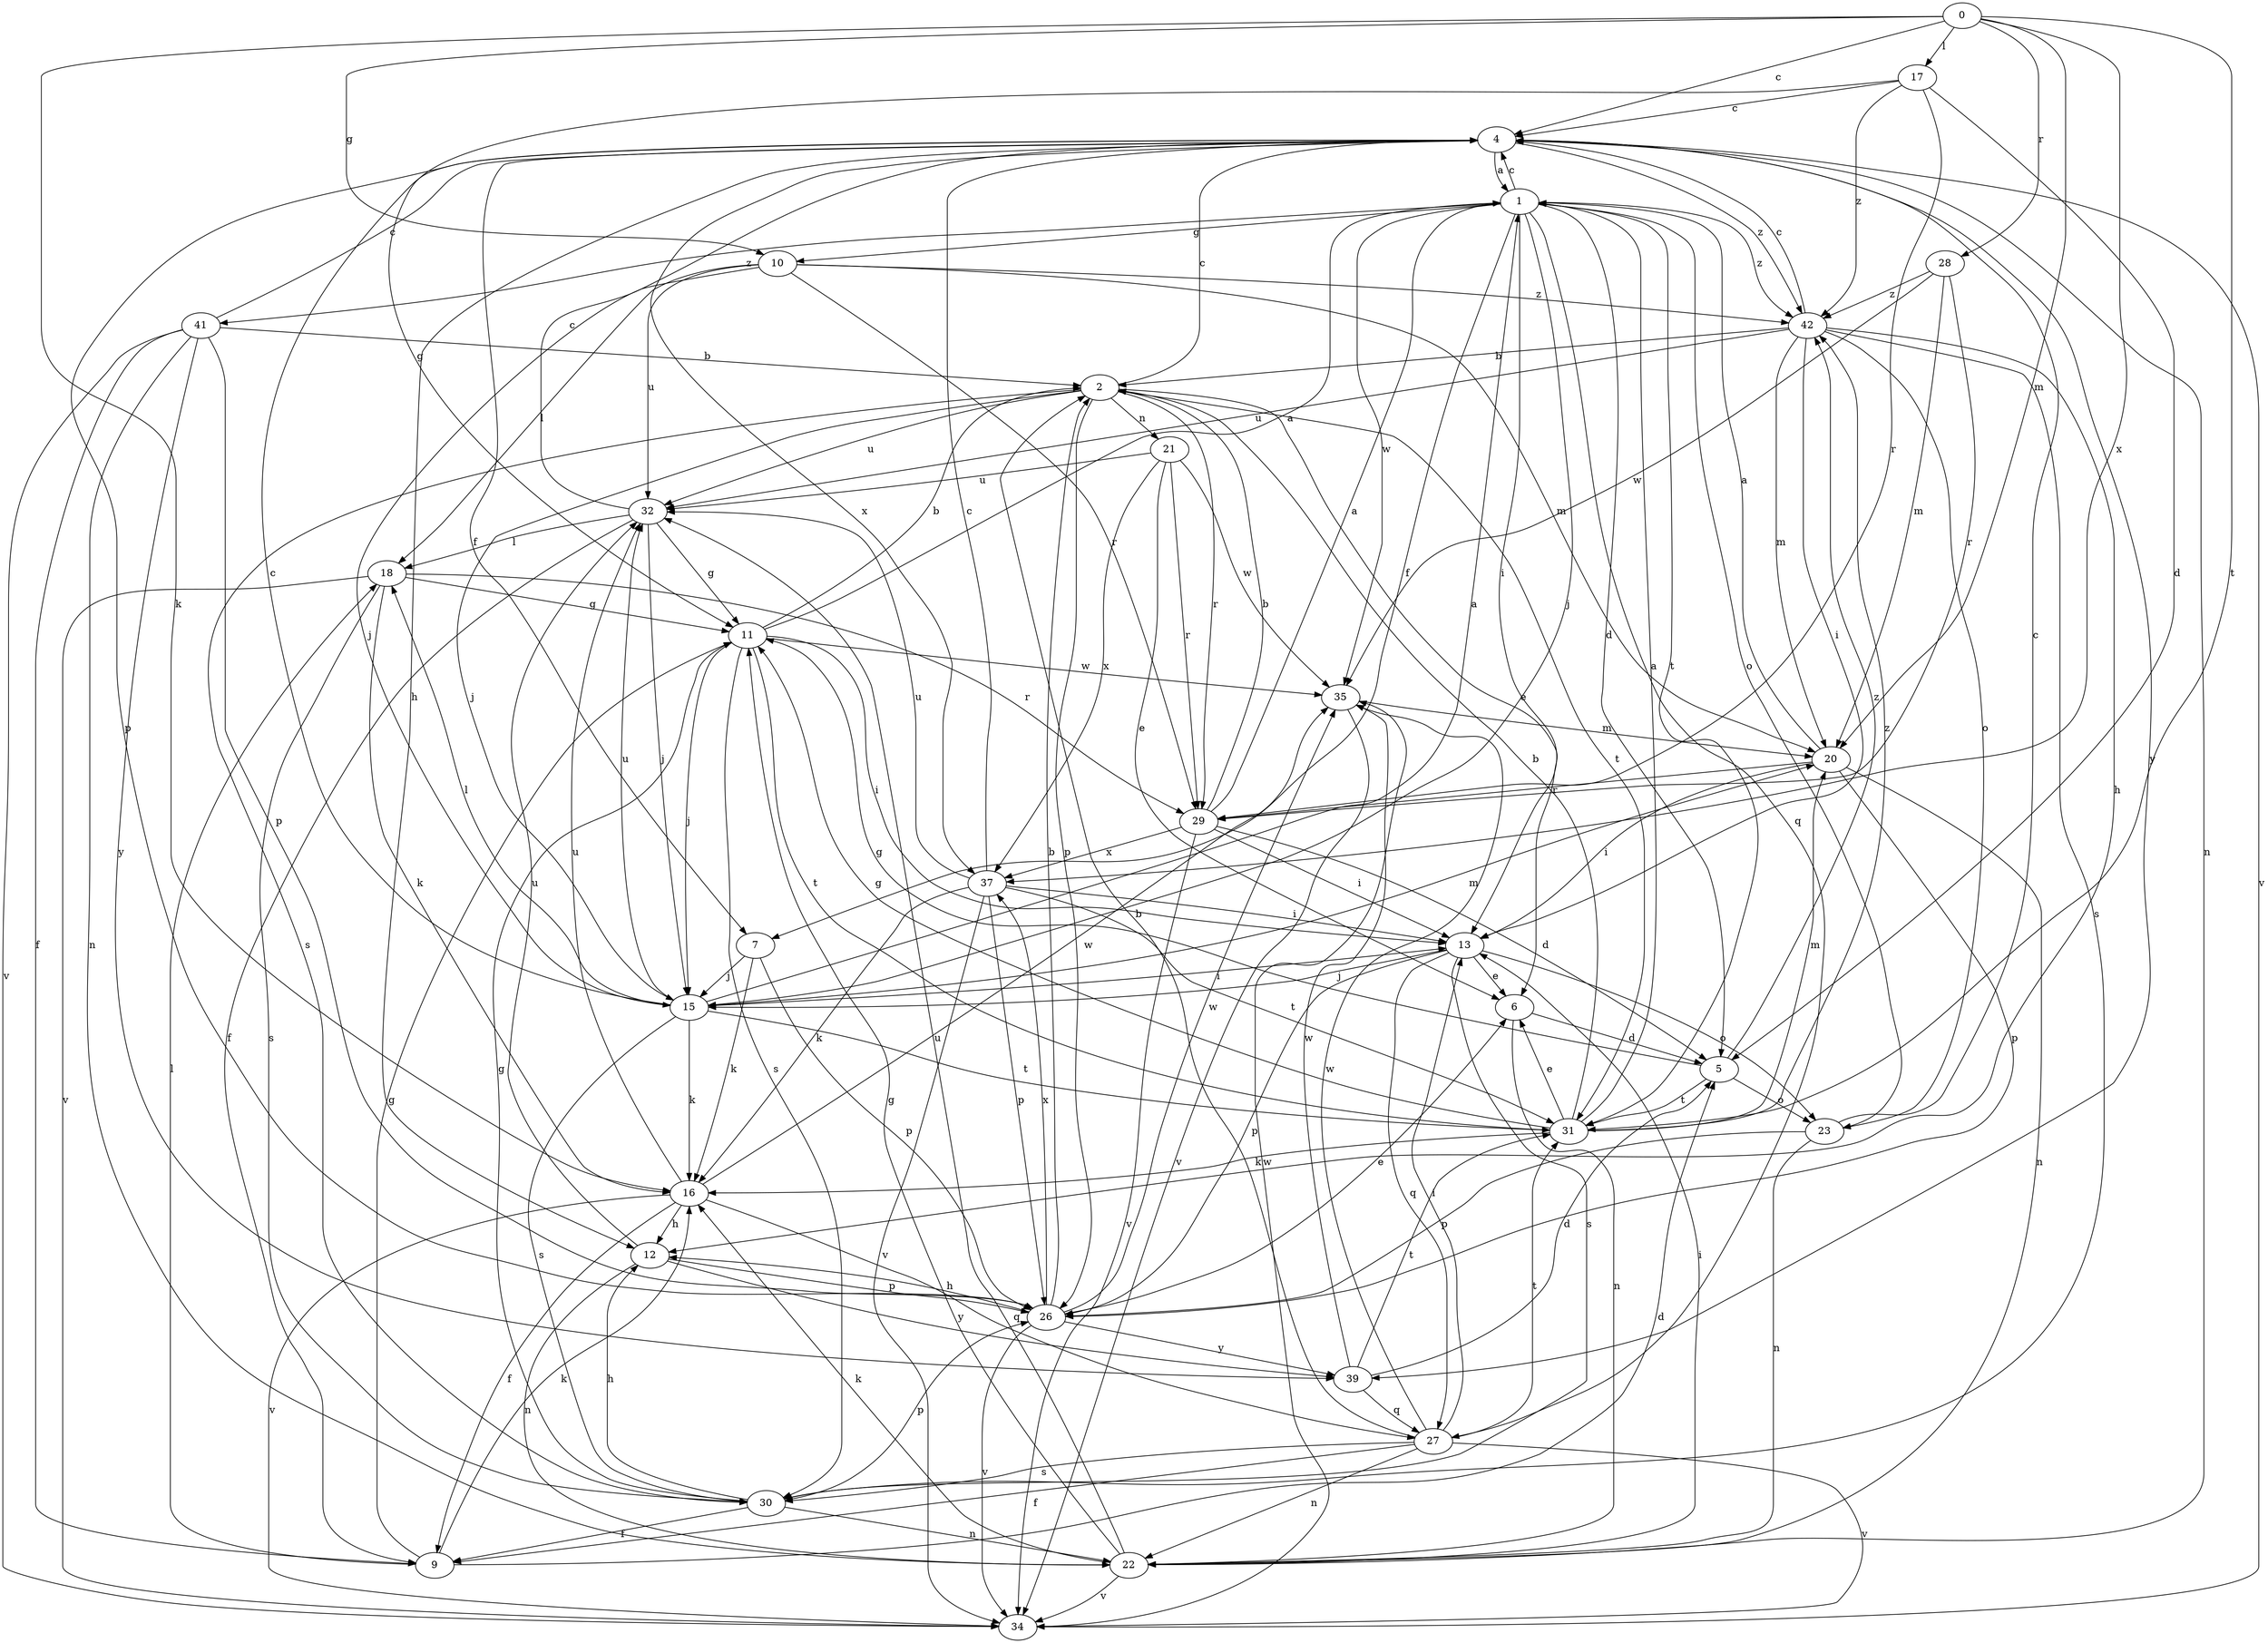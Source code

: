 strict digraph  {
0;
1;
2;
4;
5;
6;
7;
9;
10;
11;
12;
13;
15;
16;
17;
18;
20;
21;
22;
23;
26;
27;
28;
29;
30;
31;
32;
34;
35;
37;
39;
41;
42;
0 -> 4  [label=c];
0 -> 10  [label=g];
0 -> 16  [label=k];
0 -> 17  [label=l];
0 -> 20  [label=m];
0 -> 28  [label=r];
0 -> 31  [label=t];
0 -> 37  [label=x];
1 -> 4  [label=c];
1 -> 5  [label=d];
1 -> 7  [label=f];
1 -> 10  [label=g];
1 -> 13  [label=i];
1 -> 15  [label=j];
1 -> 23  [label=o];
1 -> 27  [label=q];
1 -> 31  [label=t];
1 -> 35  [label=w];
1 -> 41  [label=z];
1 -> 42  [label=z];
2 -> 4  [label=c];
2 -> 6  [label=e];
2 -> 15  [label=j];
2 -> 21  [label=n];
2 -> 26  [label=p];
2 -> 29  [label=r];
2 -> 30  [label=s];
2 -> 31  [label=t];
2 -> 32  [label=u];
4 -> 1  [label=a];
4 -> 7  [label=f];
4 -> 12  [label=h];
4 -> 22  [label=n];
4 -> 26  [label=p];
4 -> 34  [label=v];
4 -> 37  [label=x];
4 -> 39  [label=y];
4 -> 42  [label=z];
5 -> 11  [label=g];
5 -> 23  [label=o];
5 -> 31  [label=t];
5 -> 42  [label=z];
6 -> 5  [label=d];
6 -> 22  [label=n];
7 -> 15  [label=j];
7 -> 16  [label=k];
7 -> 26  [label=p];
9 -> 5  [label=d];
9 -> 11  [label=g];
9 -> 16  [label=k];
9 -> 18  [label=l];
10 -> 15  [label=j];
10 -> 18  [label=l];
10 -> 20  [label=m];
10 -> 29  [label=r];
10 -> 32  [label=u];
10 -> 42  [label=z];
11 -> 1  [label=a];
11 -> 2  [label=b];
11 -> 13  [label=i];
11 -> 15  [label=j];
11 -> 30  [label=s];
11 -> 31  [label=t];
11 -> 35  [label=w];
12 -> 22  [label=n];
12 -> 26  [label=p];
12 -> 32  [label=u];
12 -> 39  [label=y];
13 -> 6  [label=e];
13 -> 15  [label=j];
13 -> 23  [label=o];
13 -> 26  [label=p];
13 -> 27  [label=q];
13 -> 30  [label=s];
15 -> 1  [label=a];
15 -> 4  [label=c];
15 -> 13  [label=i];
15 -> 16  [label=k];
15 -> 18  [label=l];
15 -> 20  [label=m];
15 -> 30  [label=s];
15 -> 31  [label=t];
15 -> 32  [label=u];
16 -> 9  [label=f];
16 -> 12  [label=h];
16 -> 27  [label=q];
16 -> 32  [label=u];
16 -> 34  [label=v];
16 -> 35  [label=w];
17 -> 4  [label=c];
17 -> 5  [label=d];
17 -> 11  [label=g];
17 -> 29  [label=r];
17 -> 42  [label=z];
18 -> 11  [label=g];
18 -> 16  [label=k];
18 -> 29  [label=r];
18 -> 30  [label=s];
18 -> 34  [label=v];
20 -> 1  [label=a];
20 -> 13  [label=i];
20 -> 22  [label=n];
20 -> 26  [label=p];
20 -> 29  [label=r];
21 -> 6  [label=e];
21 -> 29  [label=r];
21 -> 32  [label=u];
21 -> 35  [label=w];
21 -> 37  [label=x];
22 -> 11  [label=g];
22 -> 13  [label=i];
22 -> 16  [label=k];
22 -> 32  [label=u];
22 -> 34  [label=v];
23 -> 4  [label=c];
23 -> 22  [label=n];
23 -> 26  [label=p];
26 -> 2  [label=b];
26 -> 6  [label=e];
26 -> 12  [label=h];
26 -> 34  [label=v];
26 -> 35  [label=w];
26 -> 37  [label=x];
26 -> 39  [label=y];
27 -> 2  [label=b];
27 -> 9  [label=f];
27 -> 13  [label=i];
27 -> 22  [label=n];
27 -> 30  [label=s];
27 -> 31  [label=t];
27 -> 34  [label=v];
27 -> 35  [label=w];
28 -> 20  [label=m];
28 -> 29  [label=r];
28 -> 35  [label=w];
28 -> 42  [label=z];
29 -> 1  [label=a];
29 -> 2  [label=b];
29 -> 5  [label=d];
29 -> 13  [label=i];
29 -> 34  [label=v];
29 -> 37  [label=x];
30 -> 9  [label=f];
30 -> 11  [label=g];
30 -> 12  [label=h];
30 -> 22  [label=n];
30 -> 26  [label=p];
31 -> 1  [label=a];
31 -> 2  [label=b];
31 -> 6  [label=e];
31 -> 11  [label=g];
31 -> 16  [label=k];
31 -> 20  [label=m];
31 -> 42  [label=z];
32 -> 4  [label=c];
32 -> 9  [label=f];
32 -> 11  [label=g];
32 -> 15  [label=j];
32 -> 18  [label=l];
34 -> 35  [label=w];
35 -> 20  [label=m];
35 -> 34  [label=v];
37 -> 4  [label=c];
37 -> 13  [label=i];
37 -> 16  [label=k];
37 -> 26  [label=p];
37 -> 31  [label=t];
37 -> 32  [label=u];
37 -> 34  [label=v];
39 -> 5  [label=d];
39 -> 27  [label=q];
39 -> 31  [label=t];
39 -> 35  [label=w];
41 -> 2  [label=b];
41 -> 4  [label=c];
41 -> 9  [label=f];
41 -> 22  [label=n];
41 -> 26  [label=p];
41 -> 34  [label=v];
41 -> 39  [label=y];
42 -> 2  [label=b];
42 -> 4  [label=c];
42 -> 12  [label=h];
42 -> 13  [label=i];
42 -> 20  [label=m];
42 -> 23  [label=o];
42 -> 30  [label=s];
42 -> 32  [label=u];
}
